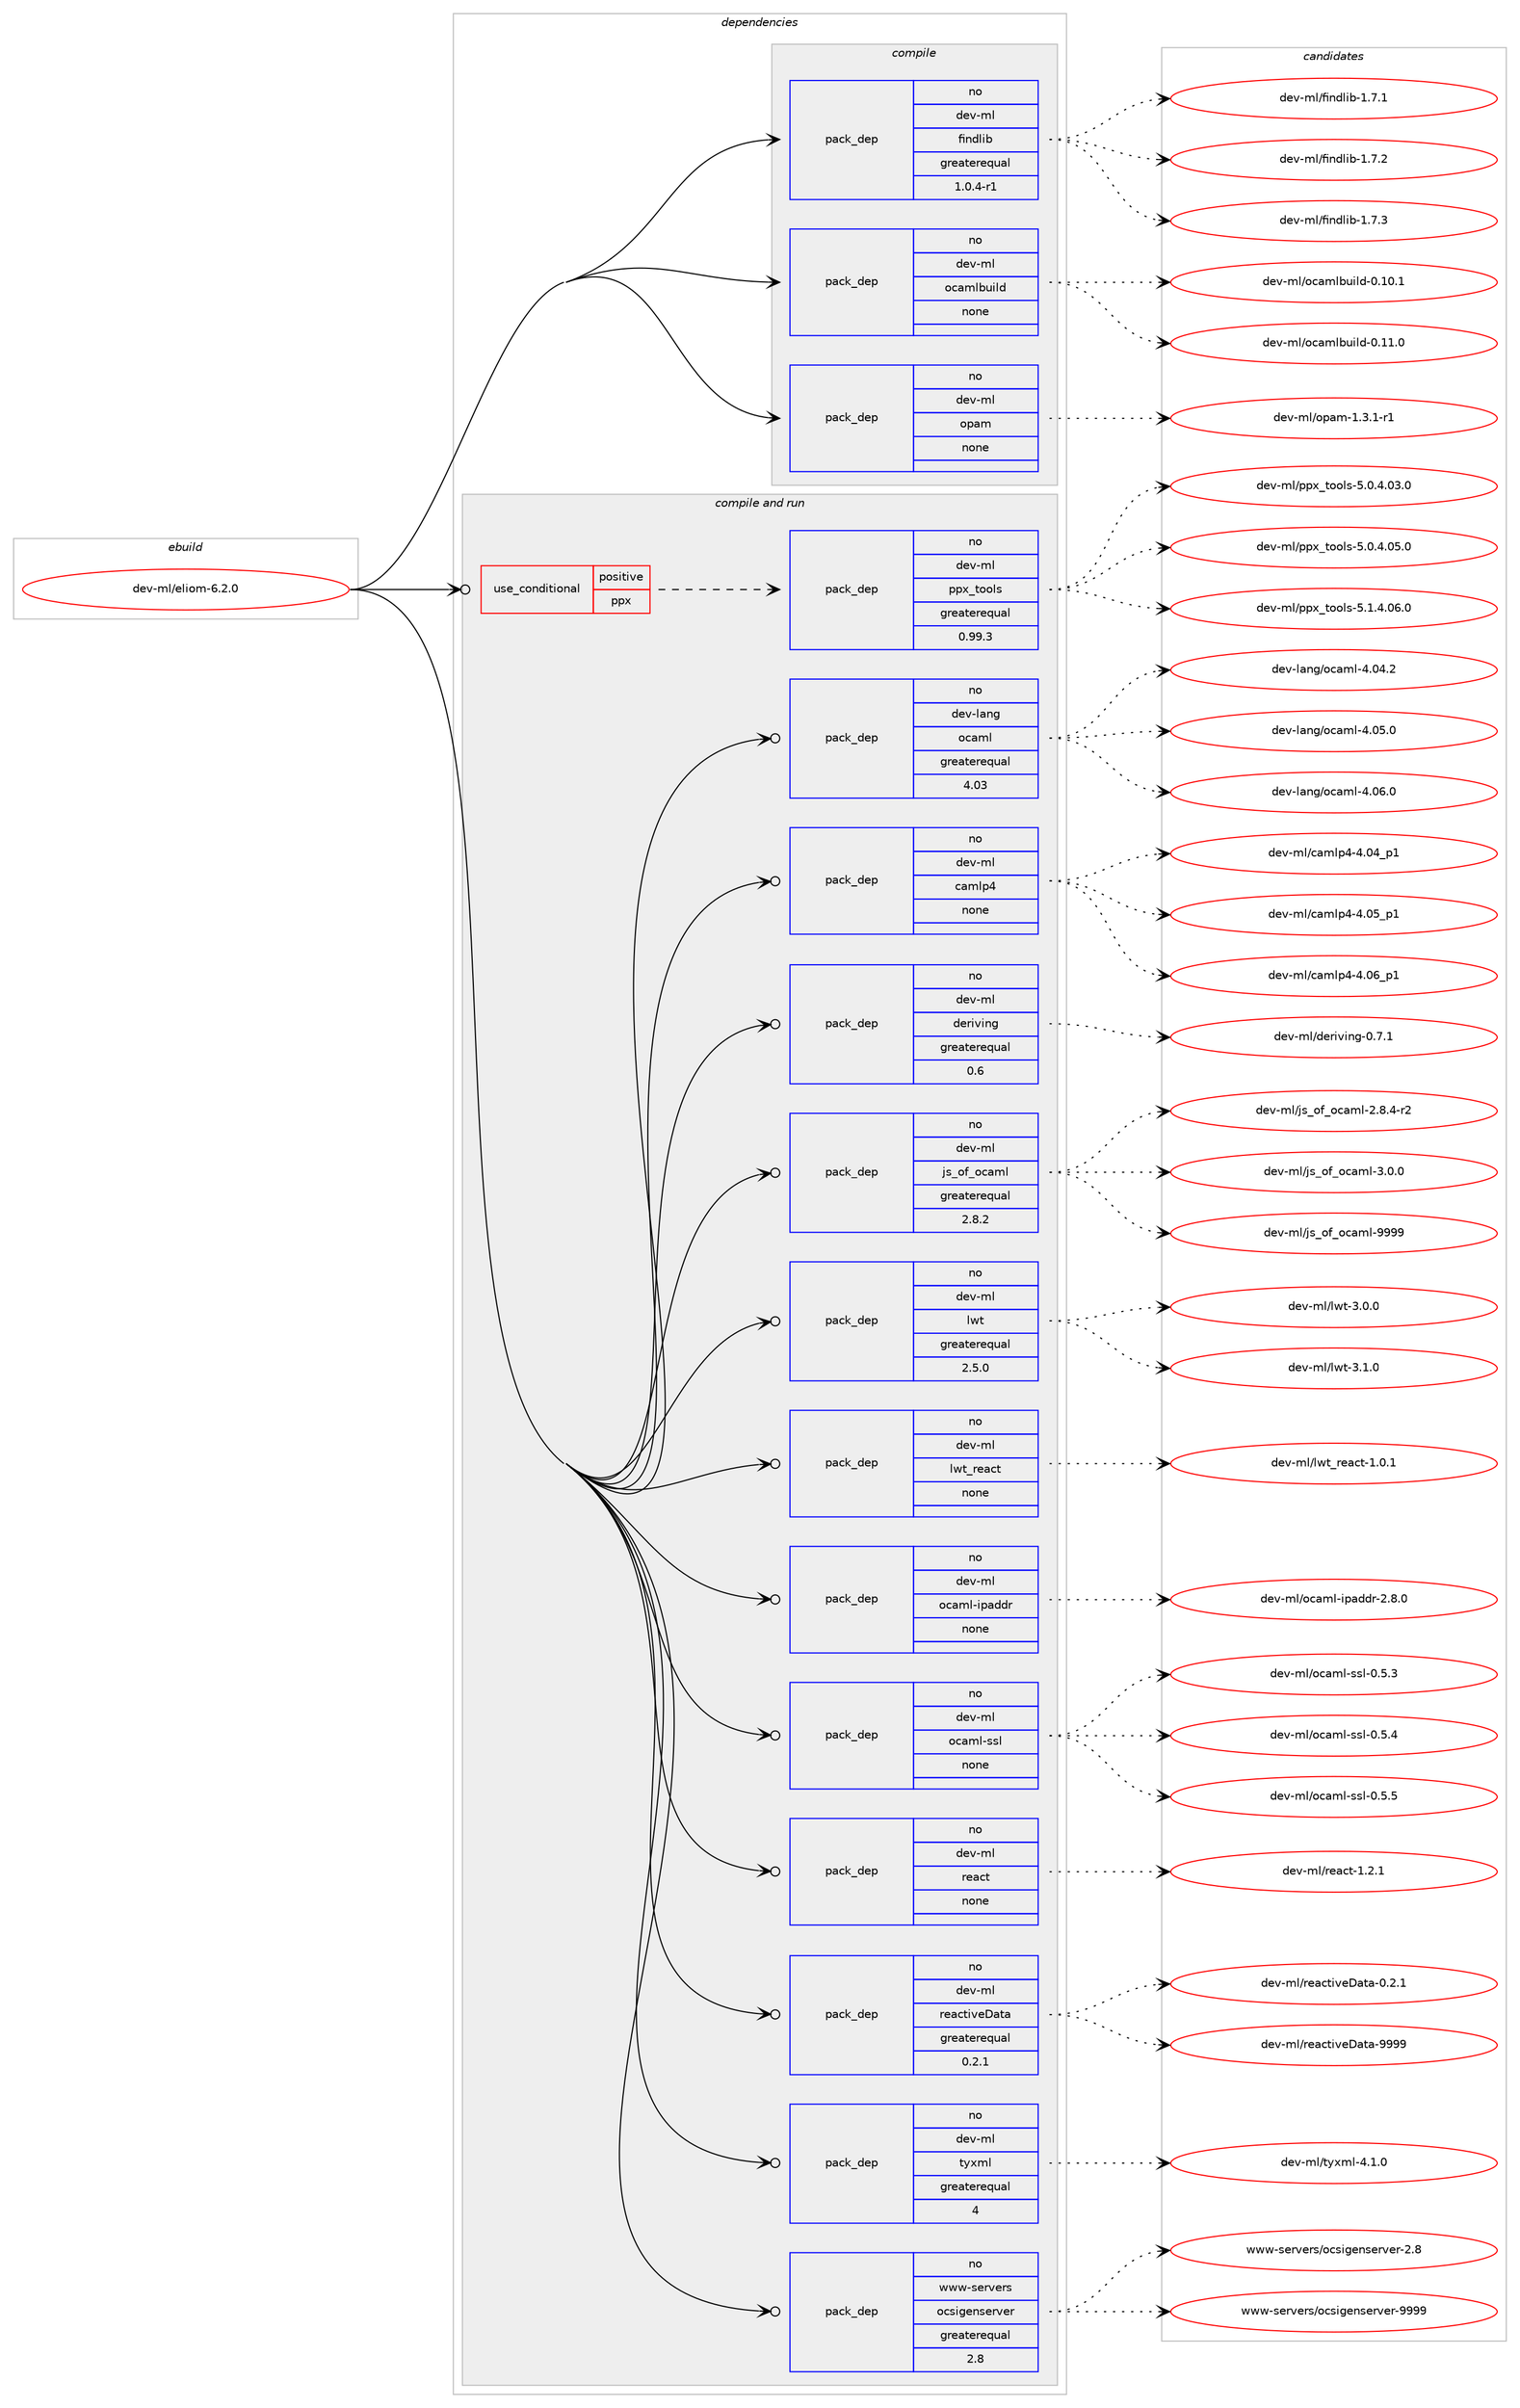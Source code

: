 digraph prolog {

# *************
# Graph options
# *************

newrank=true;
concentrate=true;
compound=true;
graph [rankdir=LR,fontname=Helvetica,fontsize=10,ranksep=1.5];#, ranksep=2.5, nodesep=0.2];
edge  [arrowhead=vee];
node  [fontname=Helvetica,fontsize=10];

# **********
# The ebuild
# **********

subgraph cluster_leftcol {
color=gray;
rank=same;
label=<<i>ebuild</i>>;
id [label="dev-ml/eliom-6.2.0", color=red, width=4, href="../dev-ml/eliom-6.2.0.svg"];
}

# ****************
# The dependencies
# ****************

subgraph cluster_midcol {
color=gray;
label=<<i>dependencies</i>>;
subgraph cluster_compile {
fillcolor="#eeeeee";
style=filled;
label=<<i>compile</i>>;
subgraph pack92248 {
dependency122348 [label=<<TABLE BORDER="0" CELLBORDER="1" CELLSPACING="0" CELLPADDING="4" WIDTH="220"><TR><TD ROWSPAN="6" CELLPADDING="30">pack_dep</TD></TR><TR><TD WIDTH="110">no</TD></TR><TR><TD>dev-ml</TD></TR><TR><TD>findlib</TD></TR><TR><TD>greaterequal</TD></TR><TR><TD>1.0.4-r1</TD></TR></TABLE>>, shape=none, color=blue];
}
id:e -> dependency122348:w [weight=20,style="solid",arrowhead="vee"];
subgraph pack92249 {
dependency122349 [label=<<TABLE BORDER="0" CELLBORDER="1" CELLSPACING="0" CELLPADDING="4" WIDTH="220"><TR><TD ROWSPAN="6" CELLPADDING="30">pack_dep</TD></TR><TR><TD WIDTH="110">no</TD></TR><TR><TD>dev-ml</TD></TR><TR><TD>ocamlbuild</TD></TR><TR><TD>none</TD></TR><TR><TD></TD></TR></TABLE>>, shape=none, color=blue];
}
id:e -> dependency122349:w [weight=20,style="solid",arrowhead="vee"];
subgraph pack92250 {
dependency122350 [label=<<TABLE BORDER="0" CELLBORDER="1" CELLSPACING="0" CELLPADDING="4" WIDTH="220"><TR><TD ROWSPAN="6" CELLPADDING="30">pack_dep</TD></TR><TR><TD WIDTH="110">no</TD></TR><TR><TD>dev-ml</TD></TR><TR><TD>opam</TD></TR><TR><TD>none</TD></TR><TR><TD></TD></TR></TABLE>>, shape=none, color=blue];
}
id:e -> dependency122350:w [weight=20,style="solid",arrowhead="vee"];
}
subgraph cluster_compileandrun {
fillcolor="#eeeeee";
style=filled;
label=<<i>compile and run</i>>;
subgraph cond26472 {
dependency122351 [label=<<TABLE BORDER="0" CELLBORDER="1" CELLSPACING="0" CELLPADDING="4"><TR><TD ROWSPAN="3" CELLPADDING="10">use_conditional</TD></TR><TR><TD>positive</TD></TR><TR><TD>ppx</TD></TR></TABLE>>, shape=none, color=red];
subgraph pack92251 {
dependency122352 [label=<<TABLE BORDER="0" CELLBORDER="1" CELLSPACING="0" CELLPADDING="4" WIDTH="220"><TR><TD ROWSPAN="6" CELLPADDING="30">pack_dep</TD></TR><TR><TD WIDTH="110">no</TD></TR><TR><TD>dev-ml</TD></TR><TR><TD>ppx_tools</TD></TR><TR><TD>greaterequal</TD></TR><TR><TD>0.99.3</TD></TR></TABLE>>, shape=none, color=blue];
}
dependency122351:e -> dependency122352:w [weight=20,style="dashed",arrowhead="vee"];
}
id:e -> dependency122351:w [weight=20,style="solid",arrowhead="odotvee"];
subgraph pack92252 {
dependency122353 [label=<<TABLE BORDER="0" CELLBORDER="1" CELLSPACING="0" CELLPADDING="4" WIDTH="220"><TR><TD ROWSPAN="6" CELLPADDING="30">pack_dep</TD></TR><TR><TD WIDTH="110">no</TD></TR><TR><TD>dev-lang</TD></TR><TR><TD>ocaml</TD></TR><TR><TD>greaterequal</TD></TR><TR><TD>4.03</TD></TR></TABLE>>, shape=none, color=blue];
}
id:e -> dependency122353:w [weight=20,style="solid",arrowhead="odotvee"];
subgraph pack92253 {
dependency122354 [label=<<TABLE BORDER="0" CELLBORDER="1" CELLSPACING="0" CELLPADDING="4" WIDTH="220"><TR><TD ROWSPAN="6" CELLPADDING="30">pack_dep</TD></TR><TR><TD WIDTH="110">no</TD></TR><TR><TD>dev-ml</TD></TR><TR><TD>camlp4</TD></TR><TR><TD>none</TD></TR><TR><TD></TD></TR></TABLE>>, shape=none, color=blue];
}
id:e -> dependency122354:w [weight=20,style="solid",arrowhead="odotvee"];
subgraph pack92254 {
dependency122355 [label=<<TABLE BORDER="0" CELLBORDER="1" CELLSPACING="0" CELLPADDING="4" WIDTH="220"><TR><TD ROWSPAN="6" CELLPADDING="30">pack_dep</TD></TR><TR><TD WIDTH="110">no</TD></TR><TR><TD>dev-ml</TD></TR><TR><TD>deriving</TD></TR><TR><TD>greaterequal</TD></TR><TR><TD>0.6</TD></TR></TABLE>>, shape=none, color=blue];
}
id:e -> dependency122355:w [weight=20,style="solid",arrowhead="odotvee"];
subgraph pack92255 {
dependency122356 [label=<<TABLE BORDER="0" CELLBORDER="1" CELLSPACING="0" CELLPADDING="4" WIDTH="220"><TR><TD ROWSPAN="6" CELLPADDING="30">pack_dep</TD></TR><TR><TD WIDTH="110">no</TD></TR><TR><TD>dev-ml</TD></TR><TR><TD>js_of_ocaml</TD></TR><TR><TD>greaterequal</TD></TR><TR><TD>2.8.2</TD></TR></TABLE>>, shape=none, color=blue];
}
id:e -> dependency122356:w [weight=20,style="solid",arrowhead="odotvee"];
subgraph pack92256 {
dependency122357 [label=<<TABLE BORDER="0" CELLBORDER="1" CELLSPACING="0" CELLPADDING="4" WIDTH="220"><TR><TD ROWSPAN="6" CELLPADDING="30">pack_dep</TD></TR><TR><TD WIDTH="110">no</TD></TR><TR><TD>dev-ml</TD></TR><TR><TD>lwt</TD></TR><TR><TD>greaterequal</TD></TR><TR><TD>2.5.0</TD></TR></TABLE>>, shape=none, color=blue];
}
id:e -> dependency122357:w [weight=20,style="solid",arrowhead="odotvee"];
subgraph pack92257 {
dependency122358 [label=<<TABLE BORDER="0" CELLBORDER="1" CELLSPACING="0" CELLPADDING="4" WIDTH="220"><TR><TD ROWSPAN="6" CELLPADDING="30">pack_dep</TD></TR><TR><TD WIDTH="110">no</TD></TR><TR><TD>dev-ml</TD></TR><TR><TD>lwt_react</TD></TR><TR><TD>none</TD></TR><TR><TD></TD></TR></TABLE>>, shape=none, color=blue];
}
id:e -> dependency122358:w [weight=20,style="solid",arrowhead="odotvee"];
subgraph pack92258 {
dependency122359 [label=<<TABLE BORDER="0" CELLBORDER="1" CELLSPACING="0" CELLPADDING="4" WIDTH="220"><TR><TD ROWSPAN="6" CELLPADDING="30">pack_dep</TD></TR><TR><TD WIDTH="110">no</TD></TR><TR><TD>dev-ml</TD></TR><TR><TD>ocaml-ipaddr</TD></TR><TR><TD>none</TD></TR><TR><TD></TD></TR></TABLE>>, shape=none, color=blue];
}
id:e -> dependency122359:w [weight=20,style="solid",arrowhead="odotvee"];
subgraph pack92259 {
dependency122360 [label=<<TABLE BORDER="0" CELLBORDER="1" CELLSPACING="0" CELLPADDING="4" WIDTH="220"><TR><TD ROWSPAN="6" CELLPADDING="30">pack_dep</TD></TR><TR><TD WIDTH="110">no</TD></TR><TR><TD>dev-ml</TD></TR><TR><TD>ocaml-ssl</TD></TR><TR><TD>none</TD></TR><TR><TD></TD></TR></TABLE>>, shape=none, color=blue];
}
id:e -> dependency122360:w [weight=20,style="solid",arrowhead="odotvee"];
subgraph pack92260 {
dependency122361 [label=<<TABLE BORDER="0" CELLBORDER="1" CELLSPACING="0" CELLPADDING="4" WIDTH="220"><TR><TD ROWSPAN="6" CELLPADDING="30">pack_dep</TD></TR><TR><TD WIDTH="110">no</TD></TR><TR><TD>dev-ml</TD></TR><TR><TD>react</TD></TR><TR><TD>none</TD></TR><TR><TD></TD></TR></TABLE>>, shape=none, color=blue];
}
id:e -> dependency122361:w [weight=20,style="solid",arrowhead="odotvee"];
subgraph pack92261 {
dependency122362 [label=<<TABLE BORDER="0" CELLBORDER="1" CELLSPACING="0" CELLPADDING="4" WIDTH="220"><TR><TD ROWSPAN="6" CELLPADDING="30">pack_dep</TD></TR><TR><TD WIDTH="110">no</TD></TR><TR><TD>dev-ml</TD></TR><TR><TD>reactiveData</TD></TR><TR><TD>greaterequal</TD></TR><TR><TD>0.2.1</TD></TR></TABLE>>, shape=none, color=blue];
}
id:e -> dependency122362:w [weight=20,style="solid",arrowhead="odotvee"];
subgraph pack92262 {
dependency122363 [label=<<TABLE BORDER="0" CELLBORDER="1" CELLSPACING="0" CELLPADDING="4" WIDTH="220"><TR><TD ROWSPAN="6" CELLPADDING="30">pack_dep</TD></TR><TR><TD WIDTH="110">no</TD></TR><TR><TD>dev-ml</TD></TR><TR><TD>tyxml</TD></TR><TR><TD>greaterequal</TD></TR><TR><TD>4</TD></TR></TABLE>>, shape=none, color=blue];
}
id:e -> dependency122363:w [weight=20,style="solid",arrowhead="odotvee"];
subgraph pack92263 {
dependency122364 [label=<<TABLE BORDER="0" CELLBORDER="1" CELLSPACING="0" CELLPADDING="4" WIDTH="220"><TR><TD ROWSPAN="6" CELLPADDING="30">pack_dep</TD></TR><TR><TD WIDTH="110">no</TD></TR><TR><TD>www-servers</TD></TR><TR><TD>ocsigenserver</TD></TR><TR><TD>greaterequal</TD></TR><TR><TD>2.8</TD></TR></TABLE>>, shape=none, color=blue];
}
id:e -> dependency122364:w [weight=20,style="solid",arrowhead="odotvee"];
}
subgraph cluster_run {
fillcolor="#eeeeee";
style=filled;
label=<<i>run</i>>;
}
}

# **************
# The candidates
# **************

subgraph cluster_choices {
rank=same;
color=gray;
label=<<i>candidates</i>>;

subgraph choice92248 {
color=black;
nodesep=1;
choice100101118451091084710210511010010810598454946554649 [label="dev-ml/findlib-1.7.1", color=red, width=4,href="../dev-ml/findlib-1.7.1.svg"];
choice100101118451091084710210511010010810598454946554650 [label="dev-ml/findlib-1.7.2", color=red, width=4,href="../dev-ml/findlib-1.7.2.svg"];
choice100101118451091084710210511010010810598454946554651 [label="dev-ml/findlib-1.7.3", color=red, width=4,href="../dev-ml/findlib-1.7.3.svg"];
dependency122348:e -> choice100101118451091084710210511010010810598454946554649:w [style=dotted,weight="100"];
dependency122348:e -> choice100101118451091084710210511010010810598454946554650:w [style=dotted,weight="100"];
dependency122348:e -> choice100101118451091084710210511010010810598454946554651:w [style=dotted,weight="100"];
}
subgraph choice92249 {
color=black;
nodesep=1;
choice100101118451091084711199971091089811710510810045484649484649 [label="dev-ml/ocamlbuild-0.10.1", color=red, width=4,href="../dev-ml/ocamlbuild-0.10.1.svg"];
choice100101118451091084711199971091089811710510810045484649494648 [label="dev-ml/ocamlbuild-0.11.0", color=red, width=4,href="../dev-ml/ocamlbuild-0.11.0.svg"];
dependency122349:e -> choice100101118451091084711199971091089811710510810045484649484649:w [style=dotted,weight="100"];
dependency122349:e -> choice100101118451091084711199971091089811710510810045484649494648:w [style=dotted,weight="100"];
}
subgraph choice92250 {
color=black;
nodesep=1;
choice1001011184510910847111112971094549465146494511449 [label="dev-ml/opam-1.3.1-r1", color=red, width=4,href="../dev-ml/opam-1.3.1-r1.svg"];
dependency122350:e -> choice1001011184510910847111112971094549465146494511449:w [style=dotted,weight="100"];
}
subgraph choice92251 {
color=black;
nodesep=1;
choice1001011184510910847112112120951161111111081154553464846524648514648 [label="dev-ml/ppx_tools-5.0.4.03.0", color=red, width=4,href="../dev-ml/ppx_tools-5.0.4.03.0.svg"];
choice1001011184510910847112112120951161111111081154553464846524648534648 [label="dev-ml/ppx_tools-5.0.4.05.0", color=red, width=4,href="../dev-ml/ppx_tools-5.0.4.05.0.svg"];
choice1001011184510910847112112120951161111111081154553464946524648544648 [label="dev-ml/ppx_tools-5.1.4.06.0", color=red, width=4,href="../dev-ml/ppx_tools-5.1.4.06.0.svg"];
dependency122352:e -> choice1001011184510910847112112120951161111111081154553464846524648514648:w [style=dotted,weight="100"];
dependency122352:e -> choice1001011184510910847112112120951161111111081154553464846524648534648:w [style=dotted,weight="100"];
dependency122352:e -> choice1001011184510910847112112120951161111111081154553464946524648544648:w [style=dotted,weight="100"];
}
subgraph choice92252 {
color=black;
nodesep=1;
choice100101118451089711010347111999710910845524648524650 [label="dev-lang/ocaml-4.04.2", color=red, width=4,href="../dev-lang/ocaml-4.04.2.svg"];
choice100101118451089711010347111999710910845524648534648 [label="dev-lang/ocaml-4.05.0", color=red, width=4,href="../dev-lang/ocaml-4.05.0.svg"];
choice100101118451089711010347111999710910845524648544648 [label="dev-lang/ocaml-4.06.0", color=red, width=4,href="../dev-lang/ocaml-4.06.0.svg"];
dependency122353:e -> choice100101118451089711010347111999710910845524648524650:w [style=dotted,weight="100"];
dependency122353:e -> choice100101118451089711010347111999710910845524648534648:w [style=dotted,weight="100"];
dependency122353:e -> choice100101118451089711010347111999710910845524648544648:w [style=dotted,weight="100"];
}
subgraph choice92253 {
color=black;
nodesep=1;
choice100101118451091084799971091081125245524648529511249 [label="dev-ml/camlp4-4.04_p1", color=red, width=4,href="../dev-ml/camlp4-4.04_p1.svg"];
choice100101118451091084799971091081125245524648539511249 [label="dev-ml/camlp4-4.05_p1", color=red, width=4,href="../dev-ml/camlp4-4.05_p1.svg"];
choice100101118451091084799971091081125245524648549511249 [label="dev-ml/camlp4-4.06_p1", color=red, width=4,href="../dev-ml/camlp4-4.06_p1.svg"];
dependency122354:e -> choice100101118451091084799971091081125245524648529511249:w [style=dotted,weight="100"];
dependency122354:e -> choice100101118451091084799971091081125245524648539511249:w [style=dotted,weight="100"];
dependency122354:e -> choice100101118451091084799971091081125245524648549511249:w [style=dotted,weight="100"];
}
subgraph choice92254 {
color=black;
nodesep=1;
choice1001011184510910847100101114105118105110103454846554649 [label="dev-ml/deriving-0.7.1", color=red, width=4,href="../dev-ml/deriving-0.7.1.svg"];
dependency122355:e -> choice1001011184510910847100101114105118105110103454846554649:w [style=dotted,weight="100"];
}
subgraph choice92255 {
color=black;
nodesep=1;
choice1001011184510910847106115951111029511199971091084550465646524511450 [label="dev-ml/js_of_ocaml-2.8.4-r2", color=red, width=4,href="../dev-ml/js_of_ocaml-2.8.4-r2.svg"];
choice100101118451091084710611595111102951119997109108455146484648 [label="dev-ml/js_of_ocaml-3.0.0", color=red, width=4,href="../dev-ml/js_of_ocaml-3.0.0.svg"];
choice1001011184510910847106115951111029511199971091084557575757 [label="dev-ml/js_of_ocaml-9999", color=red, width=4,href="../dev-ml/js_of_ocaml-9999.svg"];
dependency122356:e -> choice1001011184510910847106115951111029511199971091084550465646524511450:w [style=dotted,weight="100"];
dependency122356:e -> choice100101118451091084710611595111102951119997109108455146484648:w [style=dotted,weight="100"];
dependency122356:e -> choice1001011184510910847106115951111029511199971091084557575757:w [style=dotted,weight="100"];
}
subgraph choice92256 {
color=black;
nodesep=1;
choice1001011184510910847108119116455146484648 [label="dev-ml/lwt-3.0.0", color=red, width=4,href="../dev-ml/lwt-3.0.0.svg"];
choice1001011184510910847108119116455146494648 [label="dev-ml/lwt-3.1.0", color=red, width=4,href="../dev-ml/lwt-3.1.0.svg"];
dependency122357:e -> choice1001011184510910847108119116455146484648:w [style=dotted,weight="100"];
dependency122357:e -> choice1001011184510910847108119116455146494648:w [style=dotted,weight="100"];
}
subgraph choice92257 {
color=black;
nodesep=1;
choice1001011184510910847108119116951141019799116454946484649 [label="dev-ml/lwt_react-1.0.1", color=red, width=4,href="../dev-ml/lwt_react-1.0.1.svg"];
dependency122358:e -> choice1001011184510910847108119116951141019799116454946484649:w [style=dotted,weight="100"];
}
subgraph choice92258 {
color=black;
nodesep=1;
choice100101118451091084711199971091084510511297100100114455046564648 [label="dev-ml/ocaml-ipaddr-2.8.0", color=red, width=4,href="../dev-ml/ocaml-ipaddr-2.8.0.svg"];
dependency122359:e -> choice100101118451091084711199971091084510511297100100114455046564648:w [style=dotted,weight="100"];
}
subgraph choice92259 {
color=black;
nodesep=1;
choice1001011184510910847111999710910845115115108454846534651 [label="dev-ml/ocaml-ssl-0.5.3", color=red, width=4,href="../dev-ml/ocaml-ssl-0.5.3.svg"];
choice1001011184510910847111999710910845115115108454846534652 [label="dev-ml/ocaml-ssl-0.5.4", color=red, width=4,href="../dev-ml/ocaml-ssl-0.5.4.svg"];
choice1001011184510910847111999710910845115115108454846534653 [label="dev-ml/ocaml-ssl-0.5.5", color=red, width=4,href="../dev-ml/ocaml-ssl-0.5.5.svg"];
dependency122360:e -> choice1001011184510910847111999710910845115115108454846534651:w [style=dotted,weight="100"];
dependency122360:e -> choice1001011184510910847111999710910845115115108454846534652:w [style=dotted,weight="100"];
dependency122360:e -> choice1001011184510910847111999710910845115115108454846534653:w [style=dotted,weight="100"];
}
subgraph choice92260 {
color=black;
nodesep=1;
choice10010111845109108471141019799116454946504649 [label="dev-ml/react-1.2.1", color=red, width=4,href="../dev-ml/react-1.2.1.svg"];
dependency122361:e -> choice10010111845109108471141019799116454946504649:w [style=dotted,weight="100"];
}
subgraph choice92261 {
color=black;
nodesep=1;
choice10010111845109108471141019799116105118101689711697454846504649 [label="dev-ml/reactiveData-0.2.1", color=red, width=4,href="../dev-ml/reactiveData-0.2.1.svg"];
choice100101118451091084711410197991161051181016897116974557575757 [label="dev-ml/reactiveData-9999", color=red, width=4,href="../dev-ml/reactiveData-9999.svg"];
dependency122362:e -> choice10010111845109108471141019799116105118101689711697454846504649:w [style=dotted,weight="100"];
dependency122362:e -> choice100101118451091084711410197991161051181016897116974557575757:w [style=dotted,weight="100"];
}
subgraph choice92262 {
color=black;
nodesep=1;
choice1001011184510910847116121120109108455246494648 [label="dev-ml/tyxml-4.1.0", color=red, width=4,href="../dev-ml/tyxml-4.1.0.svg"];
dependency122363:e -> choice1001011184510910847116121120109108455246494648:w [style=dotted,weight="100"];
}
subgraph choice92263 {
color=black;
nodesep=1;
choice11911911945115101114118101114115471119911510510310111011510111411810111445504656 [label="www-servers/ocsigenserver-2.8", color=red, width=4,href="../www-servers/ocsigenserver-2.8.svg"];
choice1191191194511510111411810111411547111991151051031011101151011141181011144557575757 [label="www-servers/ocsigenserver-9999", color=red, width=4,href="../www-servers/ocsigenserver-9999.svg"];
dependency122364:e -> choice11911911945115101114118101114115471119911510510310111011510111411810111445504656:w [style=dotted,weight="100"];
dependency122364:e -> choice1191191194511510111411810111411547111991151051031011101151011141181011144557575757:w [style=dotted,weight="100"];
}
}

}
